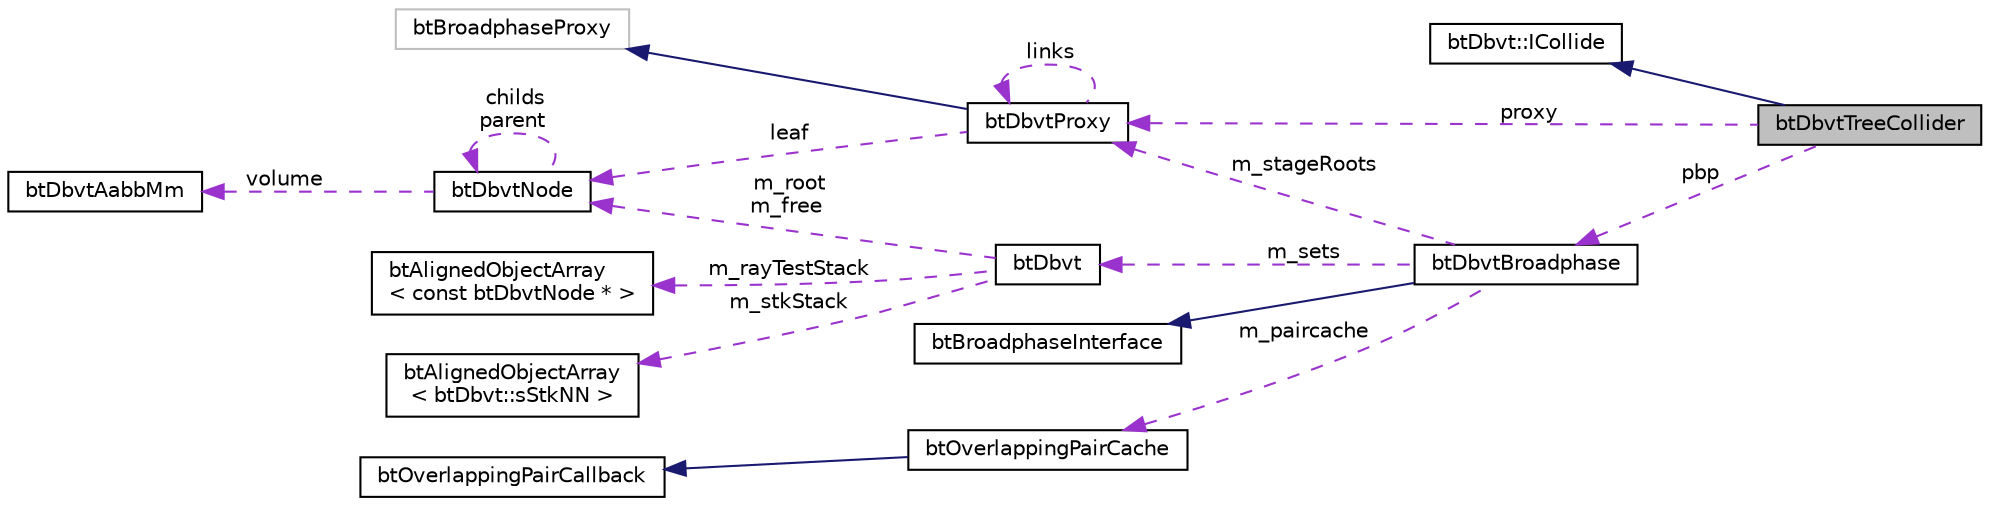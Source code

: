 digraph "btDbvtTreeCollider"
{
  edge [fontname="Helvetica",fontsize="10",labelfontname="Helvetica",labelfontsize="10"];
  node [fontname="Helvetica",fontsize="10",shape=record];
  rankdir="LR";
  Node1 [label="btDbvtTreeCollider",height=0.2,width=0.4,color="black", fillcolor="grey75", style="filled", fontcolor="black"];
  Node2 -> Node1 [dir="back",color="midnightblue",fontsize="10",style="solid",fontname="Helvetica"];
  Node2 [label="btDbvt::ICollide",height=0.2,width=0.4,color="black", fillcolor="white", style="filled",URL="$structbt_dbvt_1_1_i_collide.html"];
  Node3 -> Node1 [dir="back",color="darkorchid3",fontsize="10",style="dashed",label=" proxy" ,fontname="Helvetica"];
  Node3 [label="btDbvtProxy",height=0.2,width=0.4,color="black", fillcolor="white", style="filled",URL="$structbt_dbvt_proxy.html"];
  Node4 -> Node3 [dir="back",color="midnightblue",fontsize="10",style="solid",fontname="Helvetica"];
  Node4 [label="btBroadphaseProxy",height=0.2,width=0.4,color="grey75", fillcolor="white", style="filled"];
  Node3 -> Node3 [dir="back",color="darkorchid3",fontsize="10",style="dashed",label=" links" ,fontname="Helvetica"];
  Node5 -> Node3 [dir="back",color="darkorchid3",fontsize="10",style="dashed",label=" leaf" ,fontname="Helvetica"];
  Node5 [label="btDbvtNode",height=0.2,width=0.4,color="black", fillcolor="white", style="filled",URL="$structbt_dbvt_node.html"];
  Node6 -> Node5 [dir="back",color="darkorchid3",fontsize="10",style="dashed",label=" volume" ,fontname="Helvetica"];
  Node6 [label="btDbvtAabbMm",height=0.2,width=0.4,color="black", fillcolor="white", style="filled",URL="$structbt_dbvt_aabb_mm.html"];
  Node5 -> Node5 [dir="back",color="darkorchid3",fontsize="10",style="dashed",label=" childs\nparent" ,fontname="Helvetica"];
  Node7 -> Node1 [dir="back",color="darkorchid3",fontsize="10",style="dashed",label=" pbp" ,fontname="Helvetica"];
  Node7 [label="btDbvtBroadphase",height=0.2,width=0.4,color="black", fillcolor="white", style="filled",URL="$structbt_dbvt_broadphase.html"];
  Node8 -> Node7 [dir="back",color="midnightblue",fontsize="10",style="solid",fontname="Helvetica"];
  Node8 [label="btBroadphaseInterface",height=0.2,width=0.4,color="black", fillcolor="white", style="filled",URL="$classbt_broadphase_interface.html"];
  Node9 -> Node7 [dir="back",color="darkorchid3",fontsize="10",style="dashed",label=" m_paircache" ,fontname="Helvetica"];
  Node9 [label="btOverlappingPairCache",height=0.2,width=0.4,color="black", fillcolor="white", style="filled",URL="$classbt_overlapping_pair_cache.html"];
  Node10 -> Node9 [dir="back",color="midnightblue",fontsize="10",style="solid",fontname="Helvetica"];
  Node10 [label="btOverlappingPairCallback",height=0.2,width=0.4,color="black", fillcolor="white", style="filled",URL="$classbt_overlapping_pair_callback.html",tooltip="The btOverlappingPairCallback class is an additional optional broadphase user callback for adding/rem..."];
  Node3 -> Node7 [dir="back",color="darkorchid3",fontsize="10",style="dashed",label=" m_stageRoots" ,fontname="Helvetica"];
  Node11 -> Node7 [dir="back",color="darkorchid3",fontsize="10",style="dashed",label=" m_sets" ,fontname="Helvetica"];
  Node11 [label="btDbvt",height=0.2,width=0.4,color="black", fillcolor="white", style="filled",URL="$structbt_dbvt.html"];
  Node12 -> Node11 [dir="back",color="darkorchid3",fontsize="10",style="dashed",label=" m_rayTestStack" ,fontname="Helvetica"];
  Node12 [label="btAlignedObjectArray\l\< const btDbvtNode * \>",height=0.2,width=0.4,color="black", fillcolor="white", style="filled",URL="$classbt_aligned_object_array.html"];
  Node13 -> Node11 [dir="back",color="darkorchid3",fontsize="10",style="dashed",label=" m_stkStack" ,fontname="Helvetica"];
  Node13 [label="btAlignedObjectArray\l\< btDbvt::sStkNN \>",height=0.2,width=0.4,color="black", fillcolor="white", style="filled",URL="$classbt_aligned_object_array.html"];
  Node5 -> Node11 [dir="back",color="darkorchid3",fontsize="10",style="dashed",label=" m_root\nm_free" ,fontname="Helvetica"];
}

